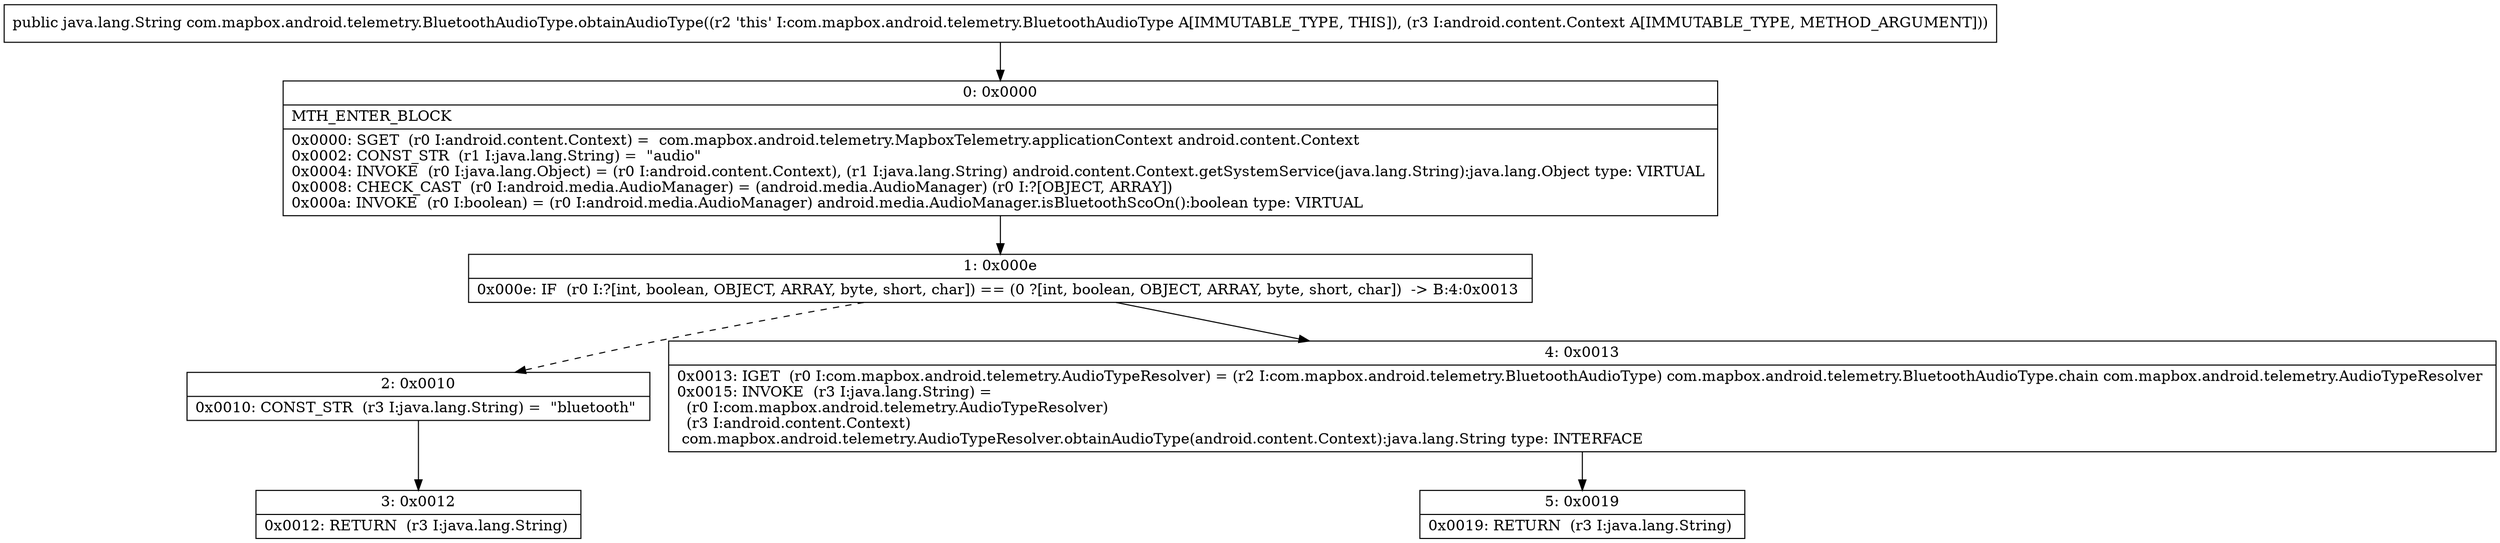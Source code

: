 digraph "CFG forcom.mapbox.android.telemetry.BluetoothAudioType.obtainAudioType(Landroid\/content\/Context;)Ljava\/lang\/String;" {
Node_0 [shape=record,label="{0\:\ 0x0000|MTH_ENTER_BLOCK\l|0x0000: SGET  (r0 I:android.content.Context) =  com.mapbox.android.telemetry.MapboxTelemetry.applicationContext android.content.Context \l0x0002: CONST_STR  (r1 I:java.lang.String) =  \"audio\" \l0x0004: INVOKE  (r0 I:java.lang.Object) = (r0 I:android.content.Context), (r1 I:java.lang.String) android.content.Context.getSystemService(java.lang.String):java.lang.Object type: VIRTUAL \l0x0008: CHECK_CAST  (r0 I:android.media.AudioManager) = (android.media.AudioManager) (r0 I:?[OBJECT, ARRAY]) \l0x000a: INVOKE  (r0 I:boolean) = (r0 I:android.media.AudioManager) android.media.AudioManager.isBluetoothScoOn():boolean type: VIRTUAL \l}"];
Node_1 [shape=record,label="{1\:\ 0x000e|0x000e: IF  (r0 I:?[int, boolean, OBJECT, ARRAY, byte, short, char]) == (0 ?[int, boolean, OBJECT, ARRAY, byte, short, char])  \-\> B:4:0x0013 \l}"];
Node_2 [shape=record,label="{2\:\ 0x0010|0x0010: CONST_STR  (r3 I:java.lang.String) =  \"bluetooth\" \l}"];
Node_3 [shape=record,label="{3\:\ 0x0012|0x0012: RETURN  (r3 I:java.lang.String) \l}"];
Node_4 [shape=record,label="{4\:\ 0x0013|0x0013: IGET  (r0 I:com.mapbox.android.telemetry.AudioTypeResolver) = (r2 I:com.mapbox.android.telemetry.BluetoothAudioType) com.mapbox.android.telemetry.BluetoothAudioType.chain com.mapbox.android.telemetry.AudioTypeResolver \l0x0015: INVOKE  (r3 I:java.lang.String) = \l  (r0 I:com.mapbox.android.telemetry.AudioTypeResolver)\l  (r3 I:android.content.Context)\l com.mapbox.android.telemetry.AudioTypeResolver.obtainAudioType(android.content.Context):java.lang.String type: INTERFACE \l}"];
Node_5 [shape=record,label="{5\:\ 0x0019|0x0019: RETURN  (r3 I:java.lang.String) \l}"];
MethodNode[shape=record,label="{public java.lang.String com.mapbox.android.telemetry.BluetoothAudioType.obtainAudioType((r2 'this' I:com.mapbox.android.telemetry.BluetoothAudioType A[IMMUTABLE_TYPE, THIS]), (r3 I:android.content.Context A[IMMUTABLE_TYPE, METHOD_ARGUMENT])) }"];
MethodNode -> Node_0;
Node_0 -> Node_1;
Node_1 -> Node_2[style=dashed];
Node_1 -> Node_4;
Node_2 -> Node_3;
Node_4 -> Node_5;
}

